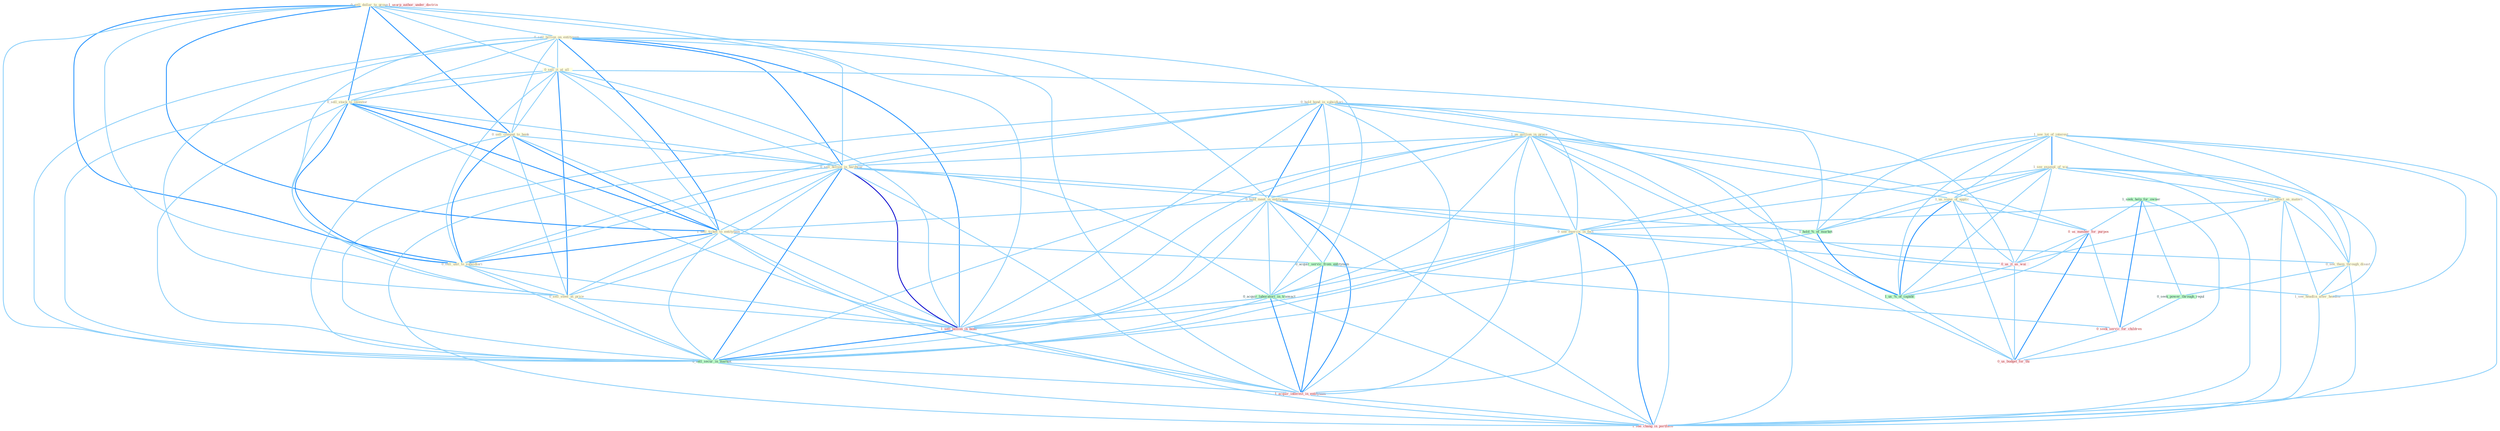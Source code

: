 Graph G{ 
    node
    [shape=polygon,style=filled,width=.5,height=.06,color="#BDFCC9",fixedsize=true,fontsize=4,
    fontcolor="#2f4f4f"];
    {node
    [color="#ffffe0", fontcolor="#8b7d6b"] "0_sell_dollar_to_group " "1_see_lot_of_interest " "1_see_exampl_of_wai " "0_sell_billion_on_entitynam " "0_sell_it_at_all " "0_hold_bond_in_subsidiari " "0_sell_stock_to_investor " "1_us_million_in_proce " "0_sell_comput_to_bank " "0_sell_billion_in_hardwar " "0_hold_meet_in_entitynam " "1_sell_ticket_to_entitynam " "0_see_effect_as_materi " "0_see_exercis_in_fact " "0_see_them_through_disast " "1_us_some_of_applic " "0_sell_unit_to_subsidiari " "0_sell_steel_at_price " "1_see_headlin_after_headlin "}
{node [color="#fff0f5", fontcolor="#b22222"] "0_us_number_for_purpos " "1_sell_billion_in_bond " "0_us_it_as_wai " "1_usurp_author_under_doctrin " "1_acquir_interest_in_entitynam " "0_seek_servic_for_children " "1_see_chang_in_portfolio " "0_us_budget_for_thi "}
edge [color="#B0E2FF"];

	"0_sell_dollar_to_group " -- "0_sell_billion_on_entitynam " [w="1", color="#87cefa" ];
	"0_sell_dollar_to_group " -- "0_sell_it_at_all " [w="1", color="#87cefa" ];
	"0_sell_dollar_to_group " -- "0_sell_stock_to_investor " [w="2", color="#1e90ff" , len=0.8];
	"0_sell_dollar_to_group " -- "0_sell_comput_to_bank " [w="2", color="#1e90ff" , len=0.8];
	"0_sell_dollar_to_group " -- "0_sell_billion_in_hardwar " [w="1", color="#87cefa" ];
	"0_sell_dollar_to_group " -- "1_sell_ticket_to_entitynam " [w="2", color="#1e90ff" , len=0.8];
	"0_sell_dollar_to_group " -- "0_sell_unit_to_subsidiari " [w="2", color="#1e90ff" , len=0.8];
	"0_sell_dollar_to_group " -- "0_sell_steel_at_price " [w="1", color="#87cefa" ];
	"0_sell_dollar_to_group " -- "1_sell_billion_in_bond " [w="1", color="#87cefa" ];
	"0_sell_dollar_to_group " -- "0_sell_secur_in_market " [w="1", color="#87cefa" ];
	"1_see_lot_of_interest " -- "1_see_exampl_of_wai " [w="2", color="#1e90ff" , len=0.8];
	"1_see_lot_of_interest " -- "0_see_effect_as_materi " [w="1", color="#87cefa" ];
	"1_see_lot_of_interest " -- "0_see_exercis_in_fact " [w="1", color="#87cefa" ];
	"1_see_lot_of_interest " -- "0_see_them_through_disast " [w="1", color="#87cefa" ];
	"1_see_lot_of_interest " -- "1_us_some_of_applic " [w="1", color="#87cefa" ];
	"1_see_lot_of_interest " -- "1_see_headlin_after_headlin " [w="1", color="#87cefa" ];
	"1_see_lot_of_interest " -- "1_hold_%_of_market " [w="1", color="#87cefa" ];
	"1_see_lot_of_interest " -- "1_us_%_of_capabl " [w="1", color="#87cefa" ];
	"1_see_lot_of_interest " -- "1_see_chang_in_portfolio " [w="1", color="#87cefa" ];
	"1_see_exampl_of_wai " -- "0_see_effect_as_materi " [w="1", color="#87cefa" ];
	"1_see_exampl_of_wai " -- "0_see_exercis_in_fact " [w="1", color="#87cefa" ];
	"1_see_exampl_of_wai " -- "0_see_them_through_disast " [w="1", color="#87cefa" ];
	"1_see_exampl_of_wai " -- "1_us_some_of_applic " [w="1", color="#87cefa" ];
	"1_see_exampl_of_wai " -- "1_see_headlin_after_headlin " [w="1", color="#87cefa" ];
	"1_see_exampl_of_wai " -- "1_hold_%_of_market " [w="1", color="#87cefa" ];
	"1_see_exampl_of_wai " -- "0_us_it_as_wai " [w="1", color="#87cefa" ];
	"1_see_exampl_of_wai " -- "1_us_%_of_capabl " [w="1", color="#87cefa" ];
	"1_see_exampl_of_wai " -- "1_see_chang_in_portfolio " [w="1", color="#87cefa" ];
	"0_sell_billion_on_entitynam " -- "0_sell_it_at_all " [w="1", color="#87cefa" ];
	"0_sell_billion_on_entitynam " -- "0_sell_stock_to_investor " [w="1", color="#87cefa" ];
	"0_sell_billion_on_entitynam " -- "0_sell_comput_to_bank " [w="1", color="#87cefa" ];
	"0_sell_billion_on_entitynam " -- "0_sell_billion_in_hardwar " [w="2", color="#1e90ff" , len=0.8];
	"0_sell_billion_on_entitynam " -- "0_hold_meet_in_entitynam " [w="1", color="#87cefa" ];
	"0_sell_billion_on_entitynam " -- "1_sell_ticket_to_entitynam " [w="2", color="#1e90ff" , len=0.8];
	"0_sell_billion_on_entitynam " -- "0_sell_unit_to_subsidiari " [w="1", color="#87cefa" ];
	"0_sell_billion_on_entitynam " -- "0_sell_steel_at_price " [w="1", color="#87cefa" ];
	"0_sell_billion_on_entitynam " -- "0_acquir_servic_from_entitynam " [w="1", color="#87cefa" ];
	"0_sell_billion_on_entitynam " -- "1_sell_billion_in_bond " [w="2", color="#1e90ff" , len=0.8];
	"0_sell_billion_on_entitynam " -- "0_sell_secur_in_market " [w="1", color="#87cefa" ];
	"0_sell_billion_on_entitynam " -- "1_acquir_interest_in_entitynam " [w="1", color="#87cefa" ];
	"0_sell_it_at_all " -- "0_sell_stock_to_investor " [w="1", color="#87cefa" ];
	"0_sell_it_at_all " -- "0_sell_comput_to_bank " [w="1", color="#87cefa" ];
	"0_sell_it_at_all " -- "0_sell_billion_in_hardwar " [w="1", color="#87cefa" ];
	"0_sell_it_at_all " -- "1_sell_ticket_to_entitynam " [w="1", color="#87cefa" ];
	"0_sell_it_at_all " -- "0_sell_unit_to_subsidiari " [w="1", color="#87cefa" ];
	"0_sell_it_at_all " -- "0_sell_steel_at_price " [w="2", color="#1e90ff" , len=0.8];
	"0_sell_it_at_all " -- "1_sell_billion_in_bond " [w="1", color="#87cefa" ];
	"0_sell_it_at_all " -- "0_us_it_as_wai " [w="1", color="#87cefa" ];
	"0_sell_it_at_all " -- "0_sell_secur_in_market " [w="1", color="#87cefa" ];
	"0_hold_bond_in_subsidiari " -- "1_us_million_in_proce " [w="1", color="#87cefa" ];
	"0_hold_bond_in_subsidiari " -- "0_sell_billion_in_hardwar " [w="1", color="#87cefa" ];
	"0_hold_bond_in_subsidiari " -- "0_hold_meet_in_entitynam " [w="2", color="#1e90ff" , len=0.8];
	"0_hold_bond_in_subsidiari " -- "0_see_exercis_in_fact " [w="1", color="#87cefa" ];
	"0_hold_bond_in_subsidiari " -- "0_sell_unit_to_subsidiari " [w="1", color="#87cefa" ];
	"0_hold_bond_in_subsidiari " -- "1_hold_%_of_market " [w="1", color="#87cefa" ];
	"0_hold_bond_in_subsidiari " -- "0_acquir_laboratori_in_transact " [w="1", color="#87cefa" ];
	"0_hold_bond_in_subsidiari " -- "1_sell_billion_in_bond " [w="1", color="#87cefa" ];
	"0_hold_bond_in_subsidiari " -- "0_sell_secur_in_market " [w="1", color="#87cefa" ];
	"0_hold_bond_in_subsidiari " -- "1_acquir_interest_in_entitynam " [w="1", color="#87cefa" ];
	"0_hold_bond_in_subsidiari " -- "1_see_chang_in_portfolio " [w="1", color="#87cefa" ];
	"0_sell_stock_to_investor " -- "0_sell_comput_to_bank " [w="2", color="#1e90ff" , len=0.8];
	"0_sell_stock_to_investor " -- "0_sell_billion_in_hardwar " [w="1", color="#87cefa" ];
	"0_sell_stock_to_investor " -- "1_sell_ticket_to_entitynam " [w="2", color="#1e90ff" , len=0.8];
	"0_sell_stock_to_investor " -- "0_sell_unit_to_subsidiari " [w="2", color="#1e90ff" , len=0.8];
	"0_sell_stock_to_investor " -- "0_sell_steel_at_price " [w="1", color="#87cefa" ];
	"0_sell_stock_to_investor " -- "1_sell_billion_in_bond " [w="1", color="#87cefa" ];
	"0_sell_stock_to_investor " -- "0_sell_secur_in_market " [w="1", color="#87cefa" ];
	"1_us_million_in_proce " -- "0_sell_billion_in_hardwar " [w="1", color="#87cefa" ];
	"1_us_million_in_proce " -- "0_hold_meet_in_entitynam " [w="1", color="#87cefa" ];
	"1_us_million_in_proce " -- "0_see_exercis_in_fact " [w="1", color="#87cefa" ];
	"1_us_million_in_proce " -- "1_us_some_of_applic " [w="1", color="#87cefa" ];
	"1_us_million_in_proce " -- "0_us_number_for_purpos " [w="1", color="#87cefa" ];
	"1_us_million_in_proce " -- "0_acquir_laboratori_in_transact " [w="1", color="#87cefa" ];
	"1_us_million_in_proce " -- "1_sell_billion_in_bond " [w="1", color="#87cefa" ];
	"1_us_million_in_proce " -- "0_us_it_as_wai " [w="1", color="#87cefa" ];
	"1_us_million_in_proce " -- "1_us_%_of_capabl " [w="1", color="#87cefa" ];
	"1_us_million_in_proce " -- "0_sell_secur_in_market " [w="1", color="#87cefa" ];
	"1_us_million_in_proce " -- "1_acquir_interest_in_entitynam " [w="1", color="#87cefa" ];
	"1_us_million_in_proce " -- "1_see_chang_in_portfolio " [w="1", color="#87cefa" ];
	"1_us_million_in_proce " -- "0_us_budget_for_thi " [w="1", color="#87cefa" ];
	"0_sell_comput_to_bank " -- "0_sell_billion_in_hardwar " [w="1", color="#87cefa" ];
	"0_sell_comput_to_bank " -- "1_sell_ticket_to_entitynam " [w="2", color="#1e90ff" , len=0.8];
	"0_sell_comput_to_bank " -- "0_sell_unit_to_subsidiari " [w="2", color="#1e90ff" , len=0.8];
	"0_sell_comput_to_bank " -- "0_sell_steel_at_price " [w="1", color="#87cefa" ];
	"0_sell_comput_to_bank " -- "1_sell_billion_in_bond " [w="1", color="#87cefa" ];
	"0_sell_comput_to_bank " -- "0_sell_secur_in_market " [w="1", color="#87cefa" ];
	"0_sell_billion_in_hardwar " -- "0_hold_meet_in_entitynam " [w="1", color="#87cefa" ];
	"0_sell_billion_in_hardwar " -- "1_sell_ticket_to_entitynam " [w="1", color="#87cefa" ];
	"0_sell_billion_in_hardwar " -- "0_see_exercis_in_fact " [w="1", color="#87cefa" ];
	"0_sell_billion_in_hardwar " -- "0_sell_unit_to_subsidiari " [w="1", color="#87cefa" ];
	"0_sell_billion_in_hardwar " -- "0_sell_steel_at_price " [w="1", color="#87cefa" ];
	"0_sell_billion_in_hardwar " -- "0_acquir_laboratori_in_transact " [w="1", color="#87cefa" ];
	"0_sell_billion_in_hardwar " -- "1_sell_billion_in_bond " [w="3", color="#0000cd" , len=0.6];
	"0_sell_billion_in_hardwar " -- "0_sell_secur_in_market " [w="2", color="#1e90ff" , len=0.8];
	"0_sell_billion_in_hardwar " -- "1_acquir_interest_in_entitynam " [w="1", color="#87cefa" ];
	"0_sell_billion_in_hardwar " -- "1_see_chang_in_portfolio " [w="1", color="#87cefa" ];
	"0_hold_meet_in_entitynam " -- "1_sell_ticket_to_entitynam " [w="1", color="#87cefa" ];
	"0_hold_meet_in_entitynam " -- "0_see_exercis_in_fact " [w="1", color="#87cefa" ];
	"0_hold_meet_in_entitynam " -- "0_acquir_servic_from_entitynam " [w="1", color="#87cefa" ];
	"0_hold_meet_in_entitynam " -- "1_hold_%_of_market " [w="1", color="#87cefa" ];
	"0_hold_meet_in_entitynam " -- "0_acquir_laboratori_in_transact " [w="1", color="#87cefa" ];
	"0_hold_meet_in_entitynam " -- "1_sell_billion_in_bond " [w="1", color="#87cefa" ];
	"0_hold_meet_in_entitynam " -- "0_sell_secur_in_market " [w="1", color="#87cefa" ];
	"0_hold_meet_in_entitynam " -- "1_acquir_interest_in_entitynam " [w="2", color="#1e90ff" , len=0.8];
	"0_hold_meet_in_entitynam " -- "1_see_chang_in_portfolio " [w="1", color="#87cefa" ];
	"1_sell_ticket_to_entitynam " -- "0_sell_unit_to_subsidiari " [w="2", color="#1e90ff" , len=0.8];
	"1_sell_ticket_to_entitynam " -- "0_sell_steel_at_price " [w="1", color="#87cefa" ];
	"1_sell_ticket_to_entitynam " -- "0_acquir_servic_from_entitynam " [w="1", color="#87cefa" ];
	"1_sell_ticket_to_entitynam " -- "1_sell_billion_in_bond " [w="1", color="#87cefa" ];
	"1_sell_ticket_to_entitynam " -- "0_sell_secur_in_market " [w="1", color="#87cefa" ];
	"1_sell_ticket_to_entitynam " -- "1_acquir_interest_in_entitynam " [w="1", color="#87cefa" ];
	"0_see_effect_as_materi " -- "0_see_exercis_in_fact " [w="1", color="#87cefa" ];
	"0_see_effect_as_materi " -- "0_see_them_through_disast " [w="1", color="#87cefa" ];
	"0_see_effect_as_materi " -- "1_see_headlin_after_headlin " [w="1", color="#87cefa" ];
	"0_see_effect_as_materi " -- "0_us_it_as_wai " [w="1", color="#87cefa" ];
	"0_see_effect_as_materi " -- "1_see_chang_in_portfolio " [w="1", color="#87cefa" ];
	"0_see_exercis_in_fact " -- "0_see_them_through_disast " [w="1", color="#87cefa" ];
	"0_see_exercis_in_fact " -- "1_see_headlin_after_headlin " [w="1", color="#87cefa" ];
	"0_see_exercis_in_fact " -- "0_acquir_laboratori_in_transact " [w="1", color="#87cefa" ];
	"0_see_exercis_in_fact " -- "1_sell_billion_in_bond " [w="1", color="#87cefa" ];
	"0_see_exercis_in_fact " -- "0_sell_secur_in_market " [w="1", color="#87cefa" ];
	"0_see_exercis_in_fact " -- "1_acquir_interest_in_entitynam " [w="1", color="#87cefa" ];
	"0_see_exercis_in_fact " -- "1_see_chang_in_portfolio " [w="2", color="#1e90ff" , len=0.8];
	"0_see_them_through_disast " -- "1_see_headlin_after_headlin " [w="1", color="#87cefa" ];
	"0_see_them_through_disast " -- "0_seek_power_through_regul " [w="1", color="#87cefa" ];
	"0_see_them_through_disast " -- "1_see_chang_in_portfolio " [w="1", color="#87cefa" ];
	"1_us_some_of_applic " -- "1_hold_%_of_market " [w="1", color="#87cefa" ];
	"1_us_some_of_applic " -- "0_us_number_for_purpos " [w="1", color="#87cefa" ];
	"1_us_some_of_applic " -- "0_us_it_as_wai " [w="1", color="#87cefa" ];
	"1_us_some_of_applic " -- "1_us_%_of_capabl " [w="2", color="#1e90ff" , len=0.8];
	"1_us_some_of_applic " -- "0_us_budget_for_thi " [w="1", color="#87cefa" ];
	"0_sell_unit_to_subsidiari " -- "0_sell_steel_at_price " [w="1", color="#87cefa" ];
	"0_sell_unit_to_subsidiari " -- "1_sell_billion_in_bond " [w="1", color="#87cefa" ];
	"0_sell_unit_to_subsidiari " -- "0_sell_secur_in_market " [w="1", color="#87cefa" ];
	"0_sell_steel_at_price " -- "1_sell_billion_in_bond " [w="1", color="#87cefa" ];
	"0_sell_steel_at_price " -- "0_sell_secur_in_market " [w="1", color="#87cefa" ];
	"1_see_headlin_after_headlin " -- "1_see_chang_in_portfolio " [w="1", color="#87cefa" ];
	"1_seek_help_for_owner " -- "0_seek_power_through_regul " [w="1", color="#87cefa" ];
	"1_seek_help_for_owner " -- "0_us_number_for_purpos " [w="1", color="#87cefa" ];
	"1_seek_help_for_owner " -- "0_seek_servic_for_children " [w="2", color="#1e90ff" , len=0.8];
	"1_seek_help_for_owner " -- "0_us_budget_for_thi " [w="1", color="#87cefa" ];
	"0_acquir_servic_from_entitynam " -- "0_acquir_laboratori_in_transact " [w="1", color="#87cefa" ];
	"0_acquir_servic_from_entitynam " -- "1_acquir_interest_in_entitynam " [w="2", color="#1e90ff" , len=0.8];
	"0_acquir_servic_from_entitynam " -- "0_seek_servic_for_children " [w="1", color="#87cefa" ];
	"1_hold_%_of_market " -- "1_us_%_of_capabl " [w="2", color="#1e90ff" , len=0.8];
	"1_hold_%_of_market " -- "0_sell_secur_in_market " [w="1", color="#87cefa" ];
	"0_seek_power_through_regul " -- "0_seek_servic_for_children " [w="1", color="#87cefa" ];
	"0_us_number_for_purpos " -- "0_us_it_as_wai " [w="1", color="#87cefa" ];
	"0_us_number_for_purpos " -- "1_us_%_of_capabl " [w="1", color="#87cefa" ];
	"0_us_number_for_purpos " -- "0_seek_servic_for_children " [w="1", color="#87cefa" ];
	"0_us_number_for_purpos " -- "0_us_budget_for_thi " [w="2", color="#1e90ff" , len=0.8];
	"0_acquir_laboratori_in_transact " -- "1_sell_billion_in_bond " [w="1", color="#87cefa" ];
	"0_acquir_laboratori_in_transact " -- "0_sell_secur_in_market " [w="1", color="#87cefa" ];
	"0_acquir_laboratori_in_transact " -- "1_acquir_interest_in_entitynam " [w="2", color="#1e90ff" , len=0.8];
	"0_acquir_laboratori_in_transact " -- "1_see_chang_in_portfolio " [w="1", color="#87cefa" ];
	"1_sell_billion_in_bond " -- "0_sell_secur_in_market " [w="2", color="#1e90ff" , len=0.8];
	"1_sell_billion_in_bond " -- "1_acquir_interest_in_entitynam " [w="1", color="#87cefa" ];
	"1_sell_billion_in_bond " -- "1_see_chang_in_portfolio " [w="1", color="#87cefa" ];
	"0_us_it_as_wai " -- "1_us_%_of_capabl " [w="1", color="#87cefa" ];
	"0_us_it_as_wai " -- "0_us_budget_for_thi " [w="1", color="#87cefa" ];
	"1_us_%_of_capabl " -- "0_us_budget_for_thi " [w="1", color="#87cefa" ];
	"0_sell_secur_in_market " -- "1_acquir_interest_in_entitynam " [w="1", color="#87cefa" ];
	"0_sell_secur_in_market " -- "1_see_chang_in_portfolio " [w="1", color="#87cefa" ];
	"1_acquir_interest_in_entitynam " -- "1_see_chang_in_portfolio " [w="1", color="#87cefa" ];
	"0_seek_servic_for_children " -- "0_us_budget_for_thi " [w="1", color="#87cefa" ];
}